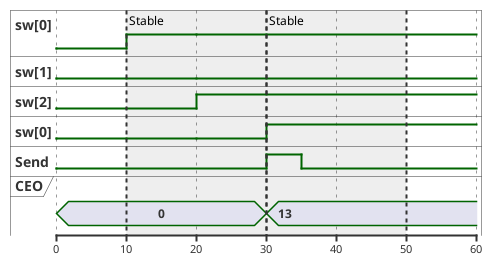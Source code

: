 @startuml "synch_state"

scale 10 as 70 pixels

binary "sw[0]" as s0
binary "sw[1]" as s1
binary "sw[2]" as s2
binary "sw[0]" as s3
binary "Send"  as S
concise CEO

@0
s0 is low
s1 is low
s2 is low
s3 is low
S is low
CEO is 0

@10
s0 is high
s1 is low
s2 is low
s3 is low

@20
s0 is high
s1 is low
s2 is high
s3 is low

@30
s0 is high
s1 is low
s2 is high
s3 is high
S is high
CEO is 13

@35
S is low

@50

highlight 10 to 30 : Stable
highlight 30 to 50 : Stable
@enduml
